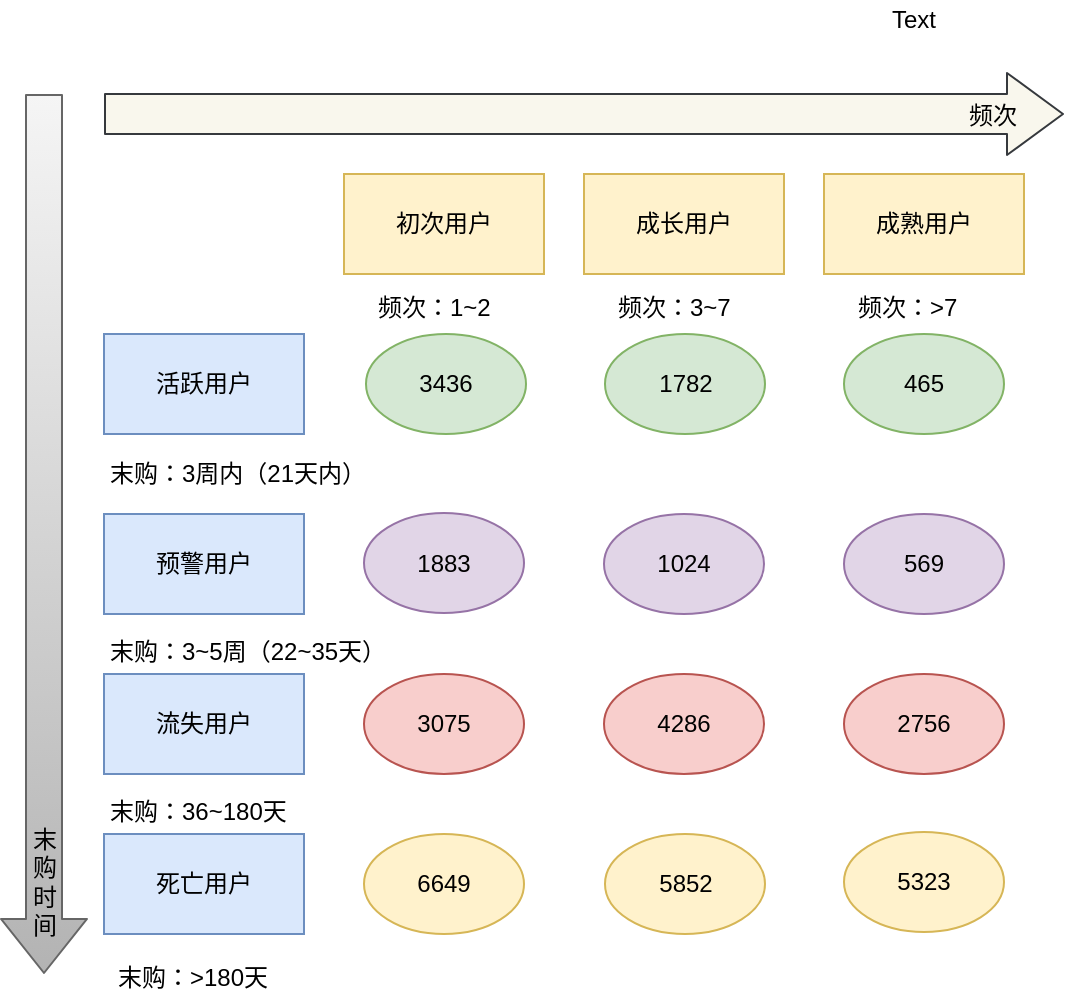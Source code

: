 <mxfile version="10.6.9" type="github"><diagram id="-o6gIfkyF3T5jXu5h1jH" name="Page-1"><mxGraphModel dx="420" dy="1640" grid="1" gridSize="10" guides="1" tooltips="1" connect="1" arrows="1" fold="1" page="1" pageScale="1" pageWidth="827" pageHeight="1169" math="0" shadow="0"><root><mxCell id="0"/><mxCell id="1" parent="0"/><mxCell id="Cbu0sWhoYKLX-xxKPsx9-1" value="初次用户" style="rounded=0;whiteSpace=wrap;html=1;fillColor=#fff2cc;strokeColor=#d6b656;" parent="1" vertex="1"><mxGeometry x="240" y="80" width="100" height="50" as="geometry"/></mxCell><mxCell id="Cbu0sWhoYKLX-xxKPsx9-8" value="成长用户" style="rounded=0;whiteSpace=wrap;html=1;fillColor=#fff2cc;strokeColor=#d6b656;" parent="1" vertex="1"><mxGeometry x="360" y="80" width="100" height="50" as="geometry"/></mxCell><mxCell id="Cbu0sWhoYKLX-xxKPsx9-9" value="成熟用户" style="rounded=0;whiteSpace=wrap;html=1;fillColor=#fff2cc;strokeColor=#d6b656;" parent="1" vertex="1"><mxGeometry x="480" y="80" width="100" height="50" as="geometry"/></mxCell><mxCell id="Cbu0sWhoYKLX-xxKPsx9-10" value="活跃用户" style="rounded=0;whiteSpace=wrap;html=1;fillColor=#dae8fc;strokeColor=#6c8ebf;" parent="1" vertex="1"><mxGeometry x="120" y="160" width="100" height="50" as="geometry"/></mxCell><mxCell id="Cbu0sWhoYKLX-xxKPsx9-12" value="预警用户" style="rounded=0;whiteSpace=wrap;html=1;fillColor=#dae8fc;strokeColor=#6c8ebf;" parent="1" vertex="1"><mxGeometry x="120" y="250" width="100" height="50" as="geometry"/></mxCell><mxCell id="Cbu0sWhoYKLX-xxKPsx9-13" value="流失用户" style="rounded=0;whiteSpace=wrap;html=1;fillColor=#dae8fc;strokeColor=#6c8ebf;" parent="1" vertex="1"><mxGeometry x="120" y="330" width="100" height="50" as="geometry"/></mxCell><mxCell id="Cbu0sWhoYKLX-xxKPsx9-14" value="死亡用户" style="rounded=0;whiteSpace=wrap;html=1;fillColor=#dae8fc;strokeColor=#6c8ebf;" parent="1" vertex="1"><mxGeometry x="120" y="410" width="100" height="50" as="geometry"/></mxCell><mxCell id="Cbu0sWhoYKLX-xxKPsx9-15" value="末购：3周内（21天内）" style="text;html=1;resizable=0;points=[];autosize=1;align=left;verticalAlign=top;spacingTop=-4;" parent="1" vertex="1"><mxGeometry x="121" y="220" width="140" height="20" as="geometry"/></mxCell><mxCell id="Cbu0sWhoYKLX-xxKPsx9-16" value="末购：3~5周（22~35天）" style="text;html=1;resizable=0;points=[];autosize=1;align=left;verticalAlign=top;spacingTop=-4;" parent="1" vertex="1"><mxGeometry x="121" y="309" width="150" height="20" as="geometry"/></mxCell><mxCell id="Cbu0sWhoYKLX-xxKPsx9-17" value="末购：36~180天" style="text;html=1;resizable=0;points=[];autosize=1;align=left;verticalAlign=top;spacingTop=-4;" parent="1" vertex="1"><mxGeometry x="121" y="389" width="100" height="20" as="geometry"/></mxCell><mxCell id="Cbu0sWhoYKLX-xxKPsx9-18" value="末购：&amp;gt;180天" style="text;html=1;resizable=0;points=[];autosize=1;align=left;verticalAlign=top;spacingTop=-4;" parent="1" vertex="1"><mxGeometry x="125" y="472" width="90" height="20" as="geometry"/></mxCell><mxCell id="Cbu0sWhoYKLX-xxKPsx9-19" value="频次：1~2" style="text;html=1;resizable=0;points=[];autosize=1;align=left;verticalAlign=top;spacingTop=-4;" parent="1" vertex="1"><mxGeometry x="255" y="137" width="70" height="20" as="geometry"/></mxCell><mxCell id="Cbu0sWhoYKLX-xxKPsx9-20" value="频次：3~7" style="text;html=1;resizable=0;points=[];autosize=1;align=left;verticalAlign=top;spacingTop=-4;" parent="1" vertex="1"><mxGeometry x="375" y="137" width="70" height="20" as="geometry"/></mxCell><mxCell id="Cbu0sWhoYKLX-xxKPsx9-21" value="频次：&amp;gt;7" style="text;html=1;resizable=0;points=[];autosize=1;align=left;verticalAlign=top;spacingTop=-4;" parent="1" vertex="1"><mxGeometry x="495" y="137" width="70" height="20" as="geometry"/></mxCell><mxCell id="Cbu0sWhoYKLX-xxKPsx9-22" value="5323" style="ellipse;whiteSpace=wrap;html=1;fillColor=#fff2cc;strokeColor=#d6b656;" parent="1" vertex="1"><mxGeometry x="490" y="409" width="80" height="50" as="geometry"/></mxCell><mxCell id="Cbu0sWhoYKLX-xxKPsx9-23" value="5852" style="ellipse;whiteSpace=wrap;html=1;fillColor=#fff2cc;strokeColor=#d6b656;" parent="1" vertex="1"><mxGeometry x="370.5" y="410" width="80" height="50" as="geometry"/></mxCell><mxCell id="Cbu0sWhoYKLX-xxKPsx9-24" value="6649" style="ellipse;whiteSpace=wrap;html=1;fillColor=#fff2cc;strokeColor=#d6b656;" parent="1" vertex="1"><mxGeometry x="250" y="410" width="80" height="50" as="geometry"/></mxCell><mxCell id="Cbu0sWhoYKLX-xxKPsx9-25" value="2756" style="ellipse;whiteSpace=wrap;html=1;fillColor=#f8cecc;strokeColor=#b85450;" parent="1" vertex="1"><mxGeometry x="490" y="330" width="80" height="50" as="geometry"/></mxCell><mxCell id="Cbu0sWhoYKLX-xxKPsx9-26" value="4286" style="ellipse;whiteSpace=wrap;html=1;fillColor=#f8cecc;strokeColor=#b85450;" parent="1" vertex="1"><mxGeometry x="370" y="330" width="80" height="50" as="geometry"/></mxCell><mxCell id="Cbu0sWhoYKLX-xxKPsx9-27" value="3075" style="ellipse;whiteSpace=wrap;html=1;fillColor=#f8cecc;strokeColor=#b85450;" parent="1" vertex="1"><mxGeometry x="250" y="330" width="80" height="50" as="geometry"/></mxCell><mxCell id="Cbu0sWhoYKLX-xxKPsx9-28" value="569" style="ellipse;whiteSpace=wrap;html=1;fillColor=#e1d5e7;strokeColor=#9673a6;" parent="1" vertex="1"><mxGeometry x="490" y="250" width="80" height="50" as="geometry"/></mxCell><mxCell id="Cbu0sWhoYKLX-xxKPsx9-30" value="1024" style="ellipse;whiteSpace=wrap;html=1;fillColor=#e1d5e7;strokeColor=#9673a6;" parent="1" vertex="1"><mxGeometry x="370" y="250" width="80" height="50" as="geometry"/></mxCell><mxCell id="Cbu0sWhoYKLX-xxKPsx9-31" value="1883" style="ellipse;whiteSpace=wrap;html=1;fillColor=#e1d5e7;strokeColor=#9673a6;" parent="1" vertex="1"><mxGeometry x="250" y="249.5" width="80" height="50" as="geometry"/></mxCell><mxCell id="Cbu0sWhoYKLX-xxKPsx9-32" value="465" style="ellipse;whiteSpace=wrap;html=1;fillColor=#d5e8d4;strokeColor=#82b366;" parent="1" vertex="1"><mxGeometry x="490" y="160" width="80" height="50" as="geometry"/></mxCell><mxCell id="Cbu0sWhoYKLX-xxKPsx9-33" value="1782" style="ellipse;whiteSpace=wrap;html=1;fillColor=#d5e8d4;strokeColor=#82b366;" parent="1" vertex="1"><mxGeometry x="370.5" y="160" width="80" height="50" as="geometry"/></mxCell><mxCell id="Cbu0sWhoYKLX-xxKPsx9-34" value="3436" style="ellipse;whiteSpace=wrap;html=1;fillColor=#d5e8d4;strokeColor=#82b366;" parent="1" vertex="1"><mxGeometry x="251" y="160" width="80" height="50" as="geometry"/></mxCell><mxCell id="Cbu0sWhoYKLX-xxKPsx9-36" value="" style="shape=flexArrow;endArrow=classic;html=1;width=20;endSize=9;fillColor=#f9f7ed;strokeColor=#36393d;" parent="1" edge="1"><mxGeometry width="50" height="50" relative="1" as="geometry"><mxPoint x="120" y="50" as="sourcePoint"/><mxPoint x="600" y="50" as="targetPoint"/></mxGeometry></mxCell><mxCell id="Cbu0sWhoYKLX-xxKPsx9-37" value="频次" style="text;html=1;resizable=0;points=[];align=center;verticalAlign=middle;labelBackgroundColor=none;" parent="Cbu0sWhoYKLX-xxKPsx9-36" vertex="1" connectable="0"><mxGeometry x="0.85" y="-1" relative="1" as="geometry"><mxPoint as="offset"/></mxGeometry></mxCell><mxCell id="Cbu0sWhoYKLX-xxKPsx9-38" value="" style="shape=flexArrow;endArrow=classic;html=1;endWidth=24;endSize=8.67;width=18;fillColor=#f5f5f5;strokeColor=#666666;gradientColor=#b3b3b3;" parent="1" edge="1"><mxGeometry width="50" height="50" relative="1" as="geometry"><mxPoint x="90" y="40" as="sourcePoint"/><mxPoint x="90" y="480" as="targetPoint"/></mxGeometry></mxCell><mxCell id="Cbu0sWhoYKLX-xxKPsx9-39" value="末&lt;br&gt;购&lt;br&gt;时&lt;br&gt;间&lt;br&gt;" style="text;html=1;resizable=0;points=[];align=center;verticalAlign=middle;labelBackgroundColor=none;horizontal=1;fontColor=#000000;" parent="Cbu0sWhoYKLX-xxKPsx9-38" vertex="1" connectable="0"><mxGeometry x="0.941" y="2" relative="1" as="geometry"><mxPoint x="-2" y="-33" as="offset"/></mxGeometry></mxCell><mxCell id="20zuqF3nAnF860CjL0Jy-1" value="Text" style="text;html=1;resizable=0;points=[];autosize=1;align=left;verticalAlign=top;spacingTop=-4;" parent="1" vertex="1"><mxGeometry x="512" y="-7" width="40" height="20" as="geometry"/></mxCell></root></mxGraphModel></diagram></mxfile>